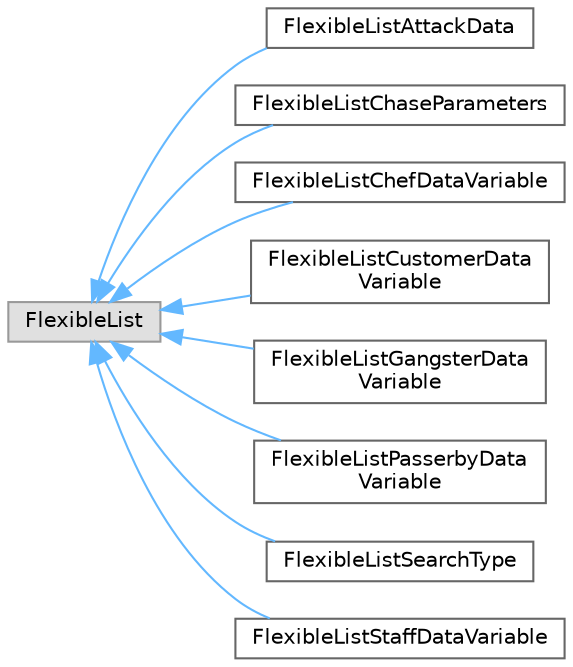 digraph "クラス階層図"
{
 // LATEX_PDF_SIZE
  bgcolor="transparent";
  edge [fontname=Helvetica,fontsize=10,labelfontname=Helvetica,labelfontsize=10];
  node [fontname=Helvetica,fontsize=10,shape=box,height=0.2,width=0.4];
  rankdir="LR";
  Node0 [id="Node000000",label="FlexibleList",height=0.2,width=0.4,color="grey60", fillcolor="#E0E0E0", style="filled",tooltip=" "];
  Node0 -> Node1 [id="edge472_Node000000_Node000001",dir="back",color="steelblue1",style="solid",tooltip=" "];
  Node1 [id="Node000001",label="FlexibleListAttackData",height=0.2,width=0.4,color="grey40", fillcolor="white", style="filled",URL="$class_flexible_list_attack_data.html",tooltip=" "];
  Node0 -> Node2 [id="edge473_Node000000_Node000002",dir="back",color="steelblue1",style="solid",tooltip=" "];
  Node2 [id="Node000002",label="FlexibleListChaseParameters",height=0.2,width=0.4,color="grey40", fillcolor="white", style="filled",URL="$class_flexible_list_chase_parameters.html",tooltip=" "];
  Node0 -> Node3 [id="edge474_Node000000_Node000003",dir="back",color="steelblue1",style="solid",tooltip=" "];
  Node3 [id="Node000003",label="FlexibleListChefDataVariable",height=0.2,width=0.4,color="grey40", fillcolor="white", style="filled",URL="$class_flexible_list_chef_data_variable.html",tooltip=" "];
  Node0 -> Node4 [id="edge475_Node000000_Node000004",dir="back",color="steelblue1",style="solid",tooltip=" "];
  Node4 [id="Node000004",label="FlexibleListCustomerData\lVariable",height=0.2,width=0.4,color="grey40", fillcolor="white", style="filled",URL="$class_flexible_list_customer_data_variable.html",tooltip=" "];
  Node0 -> Node5 [id="edge476_Node000000_Node000005",dir="back",color="steelblue1",style="solid",tooltip=" "];
  Node5 [id="Node000005",label="FlexibleListGangsterData\lVariable",height=0.2,width=0.4,color="grey40", fillcolor="white", style="filled",URL="$class_flexible_list_gangster_data_variable.html",tooltip=" "];
  Node0 -> Node6 [id="edge477_Node000000_Node000006",dir="back",color="steelblue1",style="solid",tooltip=" "];
  Node6 [id="Node000006",label="FlexibleListPasserbyData\lVariable",height=0.2,width=0.4,color="grey40", fillcolor="white", style="filled",URL="$class_flexible_list_passerby_data_variable.html",tooltip=" "];
  Node0 -> Node7 [id="edge478_Node000000_Node000007",dir="back",color="steelblue1",style="solid",tooltip=" "];
  Node7 [id="Node000007",label="FlexibleListSearchType",height=0.2,width=0.4,color="grey40", fillcolor="white", style="filled",URL="$class_flexible_list_search_type.html",tooltip=" "];
  Node0 -> Node8 [id="edge479_Node000000_Node000008",dir="back",color="steelblue1",style="solid",tooltip=" "];
  Node8 [id="Node000008",label="FlexibleListStaffDataVariable",height=0.2,width=0.4,color="grey40", fillcolor="white", style="filled",URL="$class_flexible_list_staff_data_variable.html",tooltip=" "];
}
